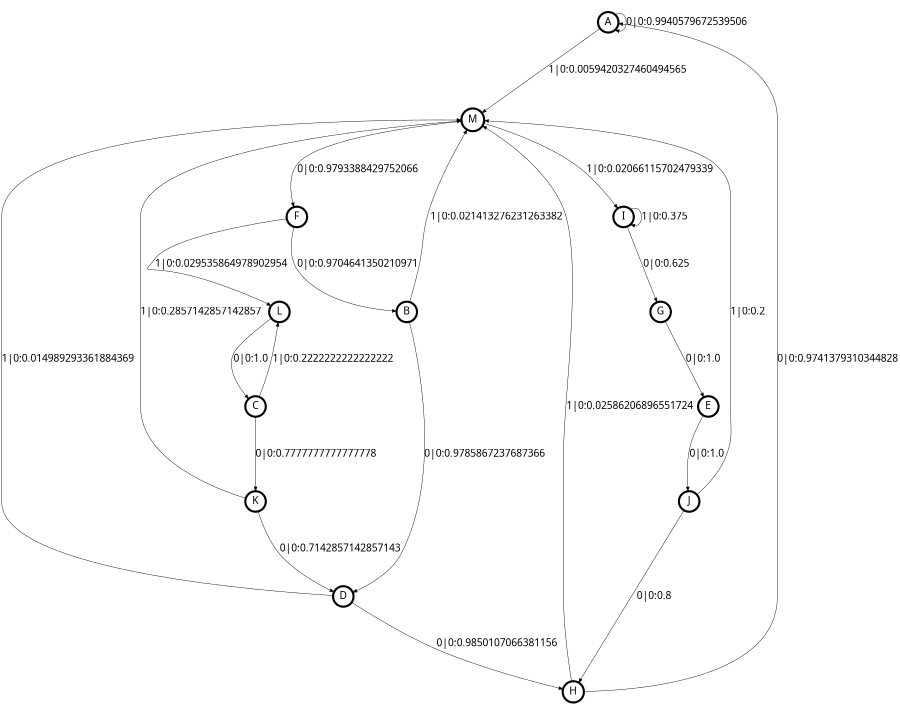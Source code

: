 digraph  {
size = "6,8.5";
ratio = "fill";
node
[shape = circle];
node [fontsize = 24];
node [penwidth = 5];
edge [fontsize = 24];
node [fontname = "CMU Serif Roman"];
graph [fontname = "CMU Serif Roman"];
edge [fontname = "CMU Serif Roman"];
A -> A [label = "0|0:0.9940579672539506\l"];
A -> M [label = "1|0:0.0059420327460494565\l"];
B -> D [label = "0|0:0.9785867237687366\l"];
B -> M [label = "1|0:0.021413276231263382\l"];
C -> K [label = "0|0:0.7777777777777778\l"];
C -> L [label = "1|0:0.2222222222222222\l"];
D -> H [label = "0|0:0.9850107066381156\l"];
D -> M [label = "1|0:0.014989293361884369\l"];
E -> J [label = "0|0:1.0\l"];
F -> B [label = "0|0:0.9704641350210971\l"];
F -> L [label = "1|0:0.029535864978902954\l"];
G -> E [label = "0|0:1.0\l"];
H -> A [label = "0|0:0.9741379310344828\l"];
H -> M [label = "1|0:0.02586206896551724\l"];
I -> G [label = "0|0:0.625\l"];
I -> I [label = "1|0:0.375\l"];
J -> H [label = "0|0:0.8\l"];
J -> M [label = "1|0:0.2\l"];
K -> D [label = "0|0:0.7142857142857143\l"];
K -> M [label = "1|0:0.2857142857142857\l"];
L -> C [label = "0|0:1.0\l"];
M -> F [label = "0|0:0.9793388429752066\l"];
M -> I [label = "1|0:0.02066115702479339\l"];
}
